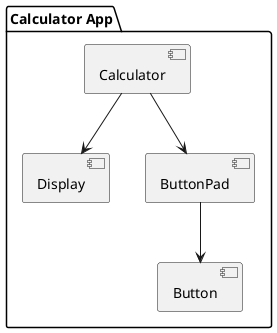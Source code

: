 @startuml component_diagram

package "Calculator App" {
  [Calculator] --> [Display]
  [Calculator] --> [ButtonPad]
  [ButtonPad] --> [Button]
}

@enduml
